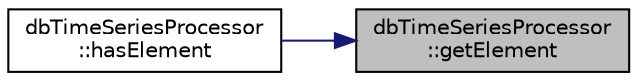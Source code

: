 digraph "dbTimeSeriesProcessor::getElement"
{
 // INTERACTIVE_SVG=YES
 // LATEX_PDF_SIZE
  edge [fontname="Helvetica",fontsize="10",labelfontname="Helvetica",labelfontsize="10"];
  node [fontname="Helvetica",fontsize="10",shape=record];
  rankdir="RL";
  Node1 [label="dbTimeSeriesProcessor\l::getElement",height=0.2,width=0.4,color="black", fillcolor="grey75", style="filled", fontcolor="black",tooltip=" "];
  Node1 -> Node2 [dir="back",color="midnightblue",fontsize="10",style="solid",fontname="Helvetica"];
  Node2 [label="dbTimeSeriesProcessor\l::hasElement",height=0.2,width=0.4,color="black", fillcolor="white", style="filled",URL="$classdbTimeSeriesProcessor.html#a5843a89a784d58a56f2cd40f4c5fa4e5",tooltip=" "];
}
